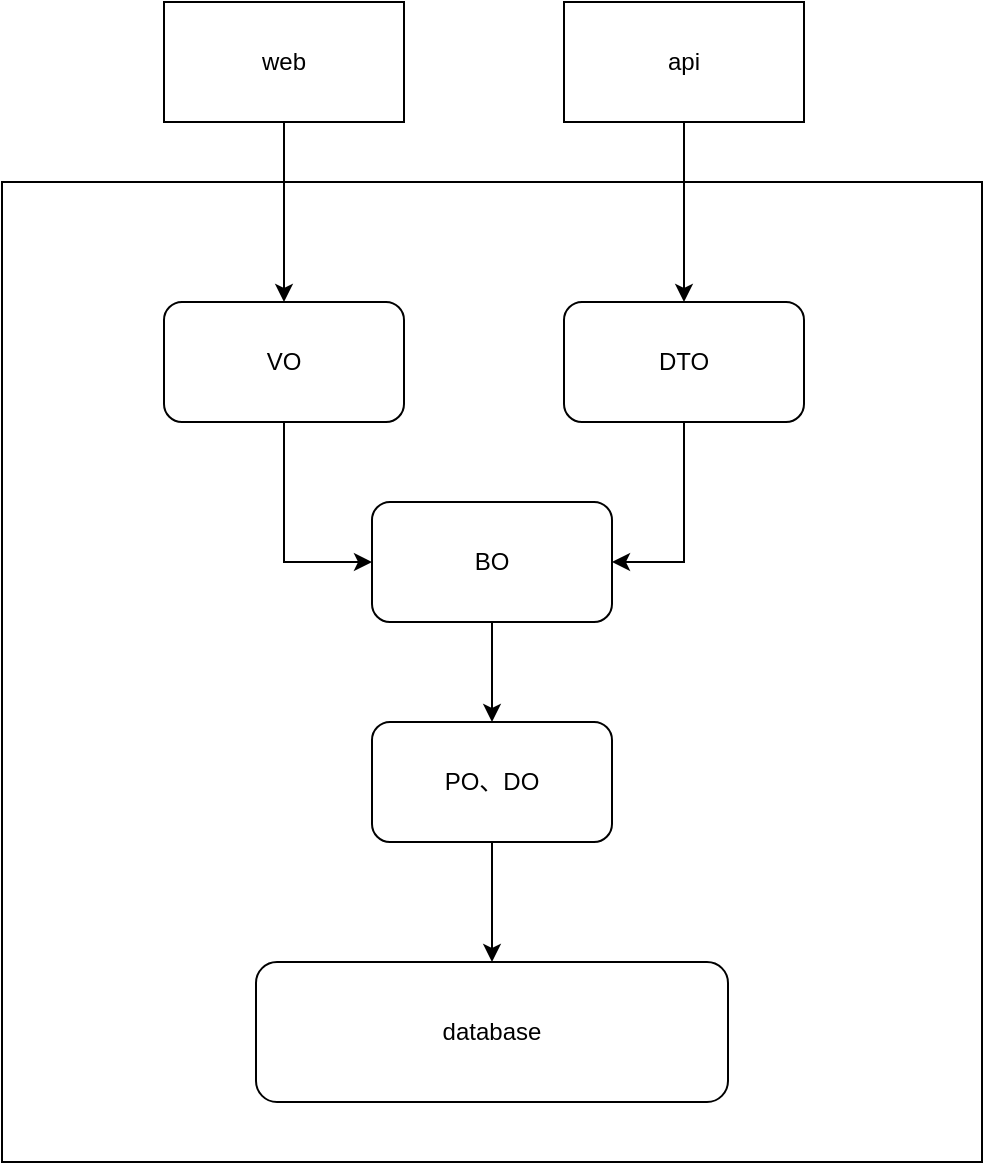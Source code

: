 <mxfile version="15.5.4" type="github">
  <diagram id="WU_pDkjJDiPU-057FEEy" name="第 1 页">
    <mxGraphModel dx="1221" dy="681" grid="1" gridSize="10" guides="1" tooltips="1" connect="1" arrows="1" fold="1" page="1" pageScale="1" pageWidth="827" pageHeight="1169" math="0" shadow="0">
      <root>
        <mxCell id="0" />
        <mxCell id="1" parent="0" />
        <mxCell id="v3o1dxLGNzjvyIgLhw9l-2" value="" style="whiteSpace=wrap;html=1;aspect=fixed;" parent="1" vertex="1">
          <mxGeometry x="169" y="230" width="490" height="490" as="geometry" />
        </mxCell>
        <mxCell id="4DSc22YWnFZ-7fUATBi_-12" style="edgeStyle=orthogonalEdgeStyle;rounded=0;orthogonalLoop=1;jettySize=auto;html=1;exitX=0.5;exitY=1;exitDx=0;exitDy=0;entryX=0;entryY=0.5;entryDx=0;entryDy=0;" edge="1" parent="1" source="v3o1dxLGNzjvyIgLhw9l-3" target="4DSc22YWnFZ-7fUATBi_-3">
          <mxGeometry relative="1" as="geometry" />
        </mxCell>
        <mxCell id="v3o1dxLGNzjvyIgLhw9l-3" value="VO" style="rounded=1;whiteSpace=wrap;html=1;" parent="1" vertex="1">
          <mxGeometry x="250" y="290" width="120" height="60" as="geometry" />
        </mxCell>
        <mxCell id="4DSc22YWnFZ-7fUATBi_-13" style="edgeStyle=orthogonalEdgeStyle;rounded=0;orthogonalLoop=1;jettySize=auto;html=1;exitX=0.5;exitY=1;exitDx=0;exitDy=0;entryX=1;entryY=0.5;entryDx=0;entryDy=0;" edge="1" parent="1" source="v3o1dxLGNzjvyIgLhw9l-4" target="4DSc22YWnFZ-7fUATBi_-3">
          <mxGeometry relative="1" as="geometry" />
        </mxCell>
        <mxCell id="v3o1dxLGNzjvyIgLhw9l-4" value="DTO" style="rounded=1;whiteSpace=wrap;html=1;" parent="1" vertex="1">
          <mxGeometry x="450" y="290" width="120" height="60" as="geometry" />
        </mxCell>
        <mxCell id="4DSc22YWnFZ-7fUATBi_-8" style="edgeStyle=orthogonalEdgeStyle;rounded=0;orthogonalLoop=1;jettySize=auto;html=1;exitX=0.5;exitY=1;exitDx=0;exitDy=0;" edge="1" parent="1" source="4DSc22YWnFZ-7fUATBi_-1" target="v3o1dxLGNzjvyIgLhw9l-3">
          <mxGeometry relative="1" as="geometry" />
        </mxCell>
        <mxCell id="4DSc22YWnFZ-7fUATBi_-1" value="web" style="rounded=0;whiteSpace=wrap;html=1;" vertex="1" parent="1">
          <mxGeometry x="250" y="140" width="120" height="60" as="geometry" />
        </mxCell>
        <mxCell id="4DSc22YWnFZ-7fUATBi_-11" style="edgeStyle=orthogonalEdgeStyle;rounded=0;orthogonalLoop=1;jettySize=auto;html=1;exitX=0.5;exitY=1;exitDx=0;exitDy=0;" edge="1" parent="1" source="4DSc22YWnFZ-7fUATBi_-2" target="v3o1dxLGNzjvyIgLhw9l-4">
          <mxGeometry relative="1" as="geometry" />
        </mxCell>
        <mxCell id="4DSc22YWnFZ-7fUATBi_-2" value="api" style="rounded=0;whiteSpace=wrap;html=1;" vertex="1" parent="1">
          <mxGeometry x="450" y="140" width="120" height="60" as="geometry" />
        </mxCell>
        <mxCell id="4DSc22YWnFZ-7fUATBi_-14" style="edgeStyle=orthogonalEdgeStyle;rounded=0;orthogonalLoop=1;jettySize=auto;html=1;exitX=0.5;exitY=1;exitDx=0;exitDy=0;" edge="1" parent="1" source="4DSc22YWnFZ-7fUATBi_-3" target="4DSc22YWnFZ-7fUATBi_-4">
          <mxGeometry relative="1" as="geometry" />
        </mxCell>
        <mxCell id="4DSc22YWnFZ-7fUATBi_-3" value="BO" style="rounded=1;whiteSpace=wrap;html=1;" vertex="1" parent="1">
          <mxGeometry x="354" y="390" width="120" height="60" as="geometry" />
        </mxCell>
        <mxCell id="4DSc22YWnFZ-7fUATBi_-15" style="edgeStyle=orthogonalEdgeStyle;rounded=0;orthogonalLoop=1;jettySize=auto;html=1;exitX=0.5;exitY=1;exitDx=0;exitDy=0;entryX=0.5;entryY=0;entryDx=0;entryDy=0;" edge="1" parent="1" source="4DSc22YWnFZ-7fUATBi_-4" target="4DSc22YWnFZ-7fUATBi_-6">
          <mxGeometry relative="1" as="geometry" />
        </mxCell>
        <mxCell id="4DSc22YWnFZ-7fUATBi_-4" value="PO、DO" style="rounded=1;whiteSpace=wrap;html=1;" vertex="1" parent="1">
          <mxGeometry x="354" y="500" width="120" height="60" as="geometry" />
        </mxCell>
        <mxCell id="4DSc22YWnFZ-7fUATBi_-6" value="database" style="rounded=1;whiteSpace=wrap;html=1;" vertex="1" parent="1">
          <mxGeometry x="296" y="620" width="236" height="70" as="geometry" />
        </mxCell>
      </root>
    </mxGraphModel>
  </diagram>
</mxfile>
